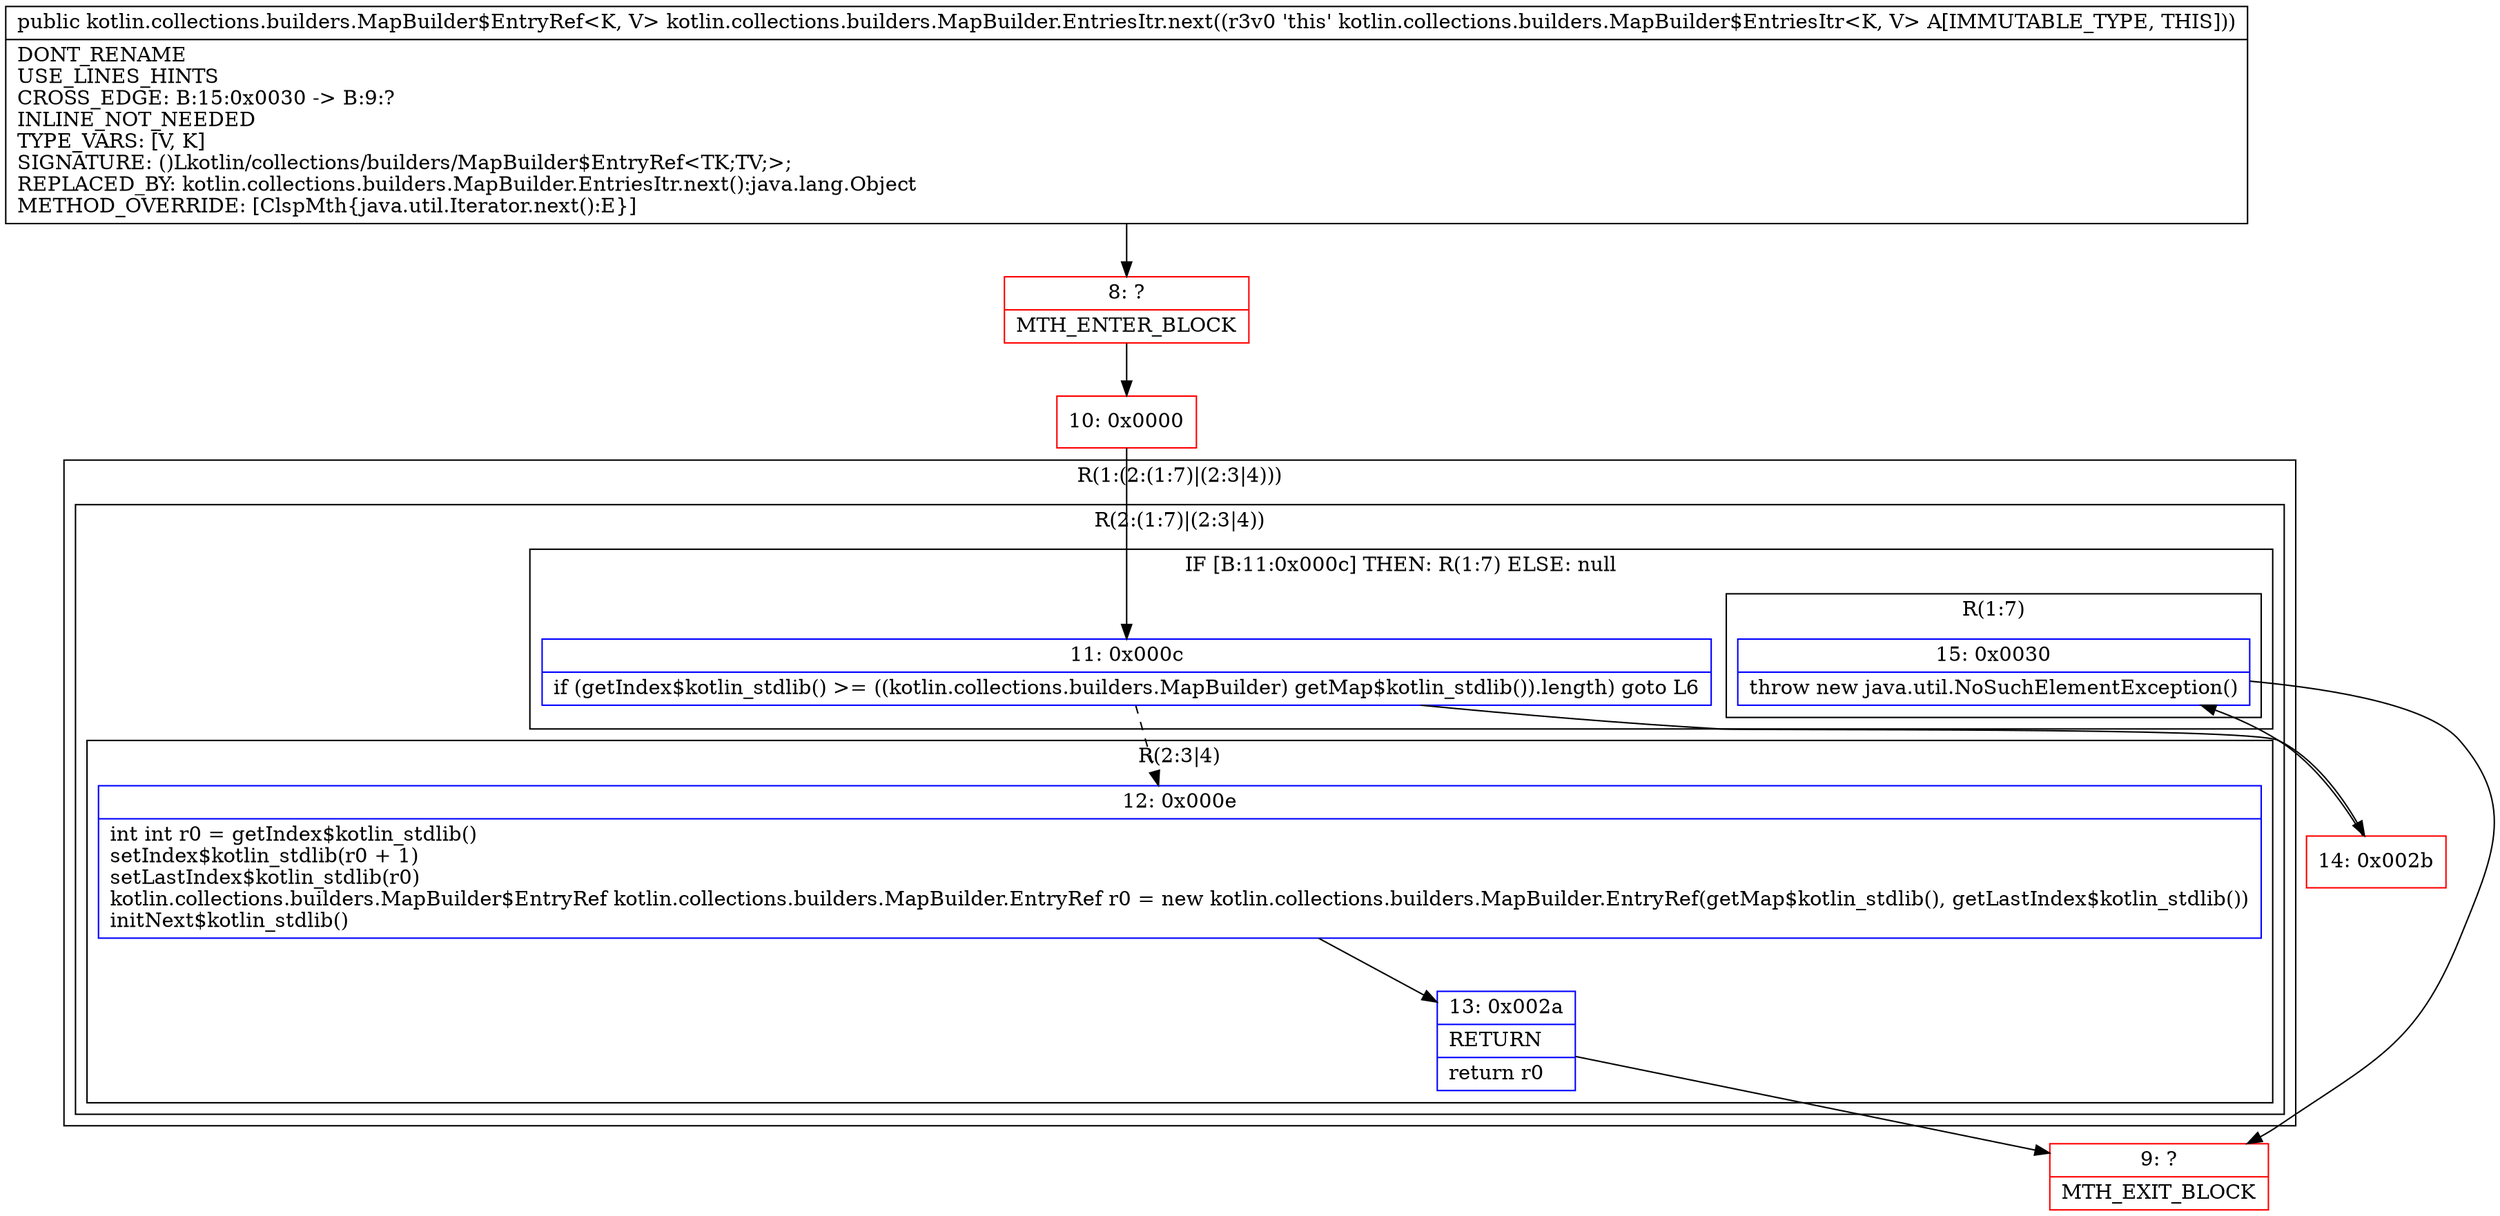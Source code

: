 digraph "CFG forkotlin.collections.builders.MapBuilder.EntriesItr.next()Lkotlin\/collections\/builders\/MapBuilder$EntryRef;" {
subgraph cluster_Region_129666011 {
label = "R(1:(2:(1:7)|(2:3|4)))";
node [shape=record,color=blue];
subgraph cluster_Region_1717804134 {
label = "R(2:(1:7)|(2:3|4))";
node [shape=record,color=blue];
subgraph cluster_IfRegion_87930376 {
label = "IF [B:11:0x000c] THEN: R(1:7) ELSE: null";
node [shape=record,color=blue];
Node_11 [shape=record,label="{11\:\ 0x000c|if (getIndex$kotlin_stdlib() \>= ((kotlin.collections.builders.MapBuilder) getMap$kotlin_stdlib()).length) goto L6\l}"];
subgraph cluster_Region_1248869979 {
label = "R(1:7)";
node [shape=record,color=blue];
Node_15 [shape=record,label="{15\:\ 0x0030|throw new java.util.NoSuchElementException()\l}"];
}
}
subgraph cluster_Region_1597517222 {
label = "R(2:3|4)";
node [shape=record,color=blue];
Node_12 [shape=record,label="{12\:\ 0x000e|int int r0 = getIndex$kotlin_stdlib()\lsetIndex$kotlin_stdlib(r0 + 1)\lsetLastIndex$kotlin_stdlib(r0)\lkotlin.collections.builders.MapBuilder$EntryRef kotlin.collections.builders.MapBuilder.EntryRef r0 = new kotlin.collections.builders.MapBuilder.EntryRef(getMap$kotlin_stdlib(), getLastIndex$kotlin_stdlib())\linitNext$kotlin_stdlib()\l}"];
Node_13 [shape=record,label="{13\:\ 0x002a|RETURN\l|return r0\l}"];
}
}
}
Node_8 [shape=record,color=red,label="{8\:\ ?|MTH_ENTER_BLOCK\l}"];
Node_10 [shape=record,color=red,label="{10\:\ 0x0000}"];
Node_9 [shape=record,color=red,label="{9\:\ ?|MTH_EXIT_BLOCK\l}"];
Node_14 [shape=record,color=red,label="{14\:\ 0x002b}"];
MethodNode[shape=record,label="{public kotlin.collections.builders.MapBuilder$EntryRef\<K, V\> kotlin.collections.builders.MapBuilder.EntriesItr.next((r3v0 'this' kotlin.collections.builders.MapBuilder$EntriesItr\<K, V\> A[IMMUTABLE_TYPE, THIS]))  | DONT_RENAME\lUSE_LINES_HINTS\lCROSS_EDGE: B:15:0x0030 \-\> B:9:?\lINLINE_NOT_NEEDED\lTYPE_VARS: [V, K]\lSIGNATURE: ()Lkotlin\/collections\/builders\/MapBuilder$EntryRef\<TK;TV;\>;\lREPLACED_BY: kotlin.collections.builders.MapBuilder.EntriesItr.next():java.lang.Object\lMETHOD_OVERRIDE: [ClspMth\{java.util.Iterator.next():E\}]\l}"];
MethodNode -> Node_8;Node_11 -> Node_12[style=dashed];
Node_11 -> Node_14;
Node_15 -> Node_9;
Node_12 -> Node_13;
Node_13 -> Node_9;
Node_8 -> Node_10;
Node_10 -> Node_11;
Node_14 -> Node_15;
}

